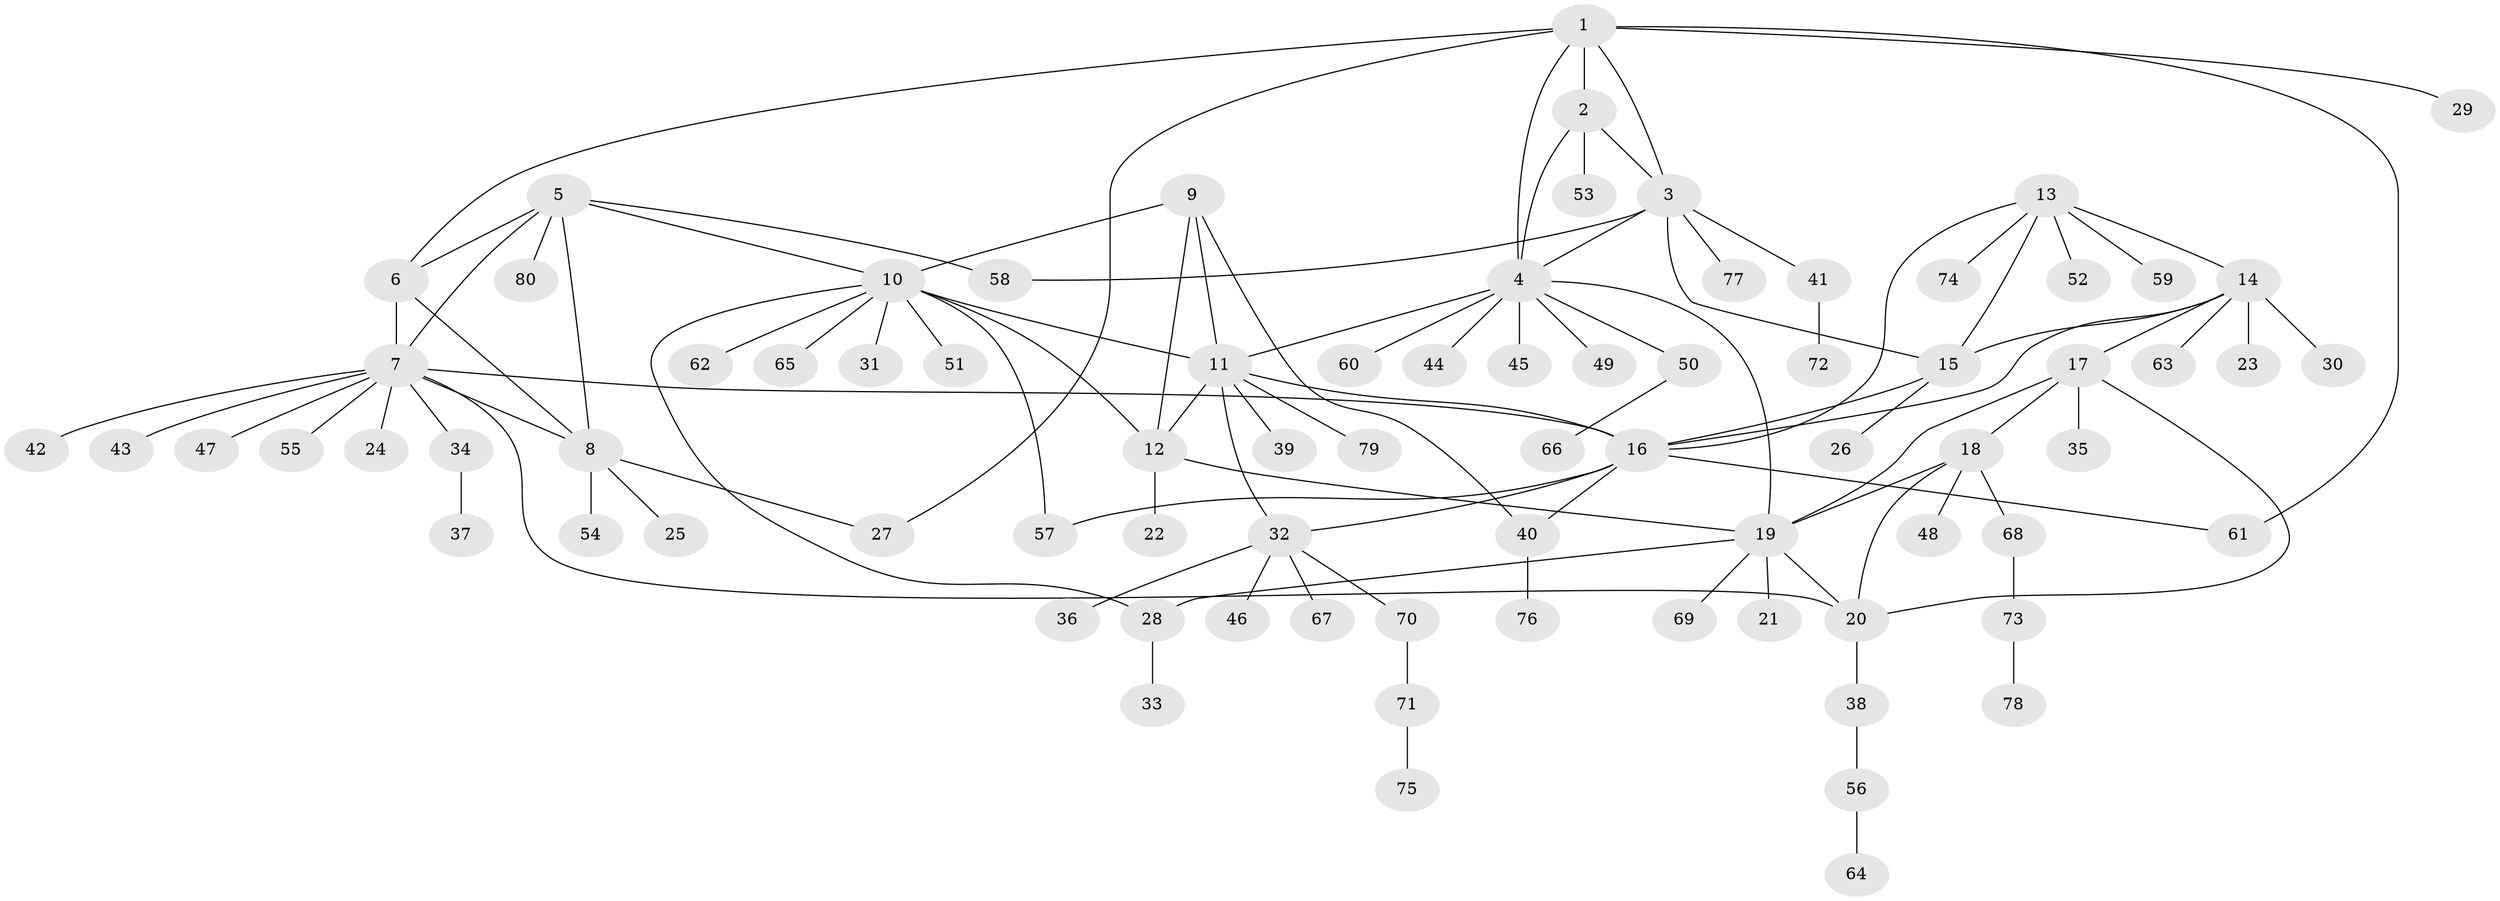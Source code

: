 // Generated by graph-tools (version 1.1) at 2025/55/03/09/25 04:55:03]
// undirected, 80 vertices, 107 edges
graph export_dot {
graph [start="1"]
  node [color=gray90,style=filled];
  1;
  2;
  3;
  4;
  5;
  6;
  7;
  8;
  9;
  10;
  11;
  12;
  13;
  14;
  15;
  16;
  17;
  18;
  19;
  20;
  21;
  22;
  23;
  24;
  25;
  26;
  27;
  28;
  29;
  30;
  31;
  32;
  33;
  34;
  35;
  36;
  37;
  38;
  39;
  40;
  41;
  42;
  43;
  44;
  45;
  46;
  47;
  48;
  49;
  50;
  51;
  52;
  53;
  54;
  55;
  56;
  57;
  58;
  59;
  60;
  61;
  62;
  63;
  64;
  65;
  66;
  67;
  68;
  69;
  70;
  71;
  72;
  73;
  74;
  75;
  76;
  77;
  78;
  79;
  80;
  1 -- 2;
  1 -- 3;
  1 -- 4;
  1 -- 6;
  1 -- 27;
  1 -- 29;
  1 -- 61;
  2 -- 3;
  2 -- 4;
  2 -- 53;
  3 -- 4;
  3 -- 15;
  3 -- 41;
  3 -- 58;
  3 -- 77;
  4 -- 11;
  4 -- 19;
  4 -- 44;
  4 -- 45;
  4 -- 49;
  4 -- 50;
  4 -- 60;
  5 -- 6;
  5 -- 7;
  5 -- 8;
  5 -- 10;
  5 -- 58;
  5 -- 80;
  6 -- 7;
  6 -- 8;
  7 -- 8;
  7 -- 16;
  7 -- 20;
  7 -- 24;
  7 -- 34;
  7 -- 42;
  7 -- 43;
  7 -- 47;
  7 -- 55;
  8 -- 25;
  8 -- 27;
  8 -- 54;
  9 -- 10;
  9 -- 11;
  9 -- 12;
  9 -- 40;
  10 -- 11;
  10 -- 12;
  10 -- 28;
  10 -- 31;
  10 -- 51;
  10 -- 57;
  10 -- 62;
  10 -- 65;
  11 -- 12;
  11 -- 16;
  11 -- 32;
  11 -- 39;
  11 -- 79;
  12 -- 19;
  12 -- 22;
  13 -- 14;
  13 -- 15;
  13 -- 16;
  13 -- 52;
  13 -- 59;
  13 -- 74;
  14 -- 15;
  14 -- 16;
  14 -- 17;
  14 -- 23;
  14 -- 30;
  14 -- 63;
  15 -- 16;
  15 -- 26;
  16 -- 32;
  16 -- 40;
  16 -- 57;
  16 -- 61;
  17 -- 18;
  17 -- 19;
  17 -- 20;
  17 -- 35;
  18 -- 19;
  18 -- 20;
  18 -- 48;
  18 -- 68;
  19 -- 20;
  19 -- 21;
  19 -- 28;
  19 -- 69;
  20 -- 38;
  28 -- 33;
  32 -- 36;
  32 -- 46;
  32 -- 67;
  32 -- 70;
  34 -- 37;
  38 -- 56;
  40 -- 76;
  41 -- 72;
  50 -- 66;
  56 -- 64;
  68 -- 73;
  70 -- 71;
  71 -- 75;
  73 -- 78;
}
